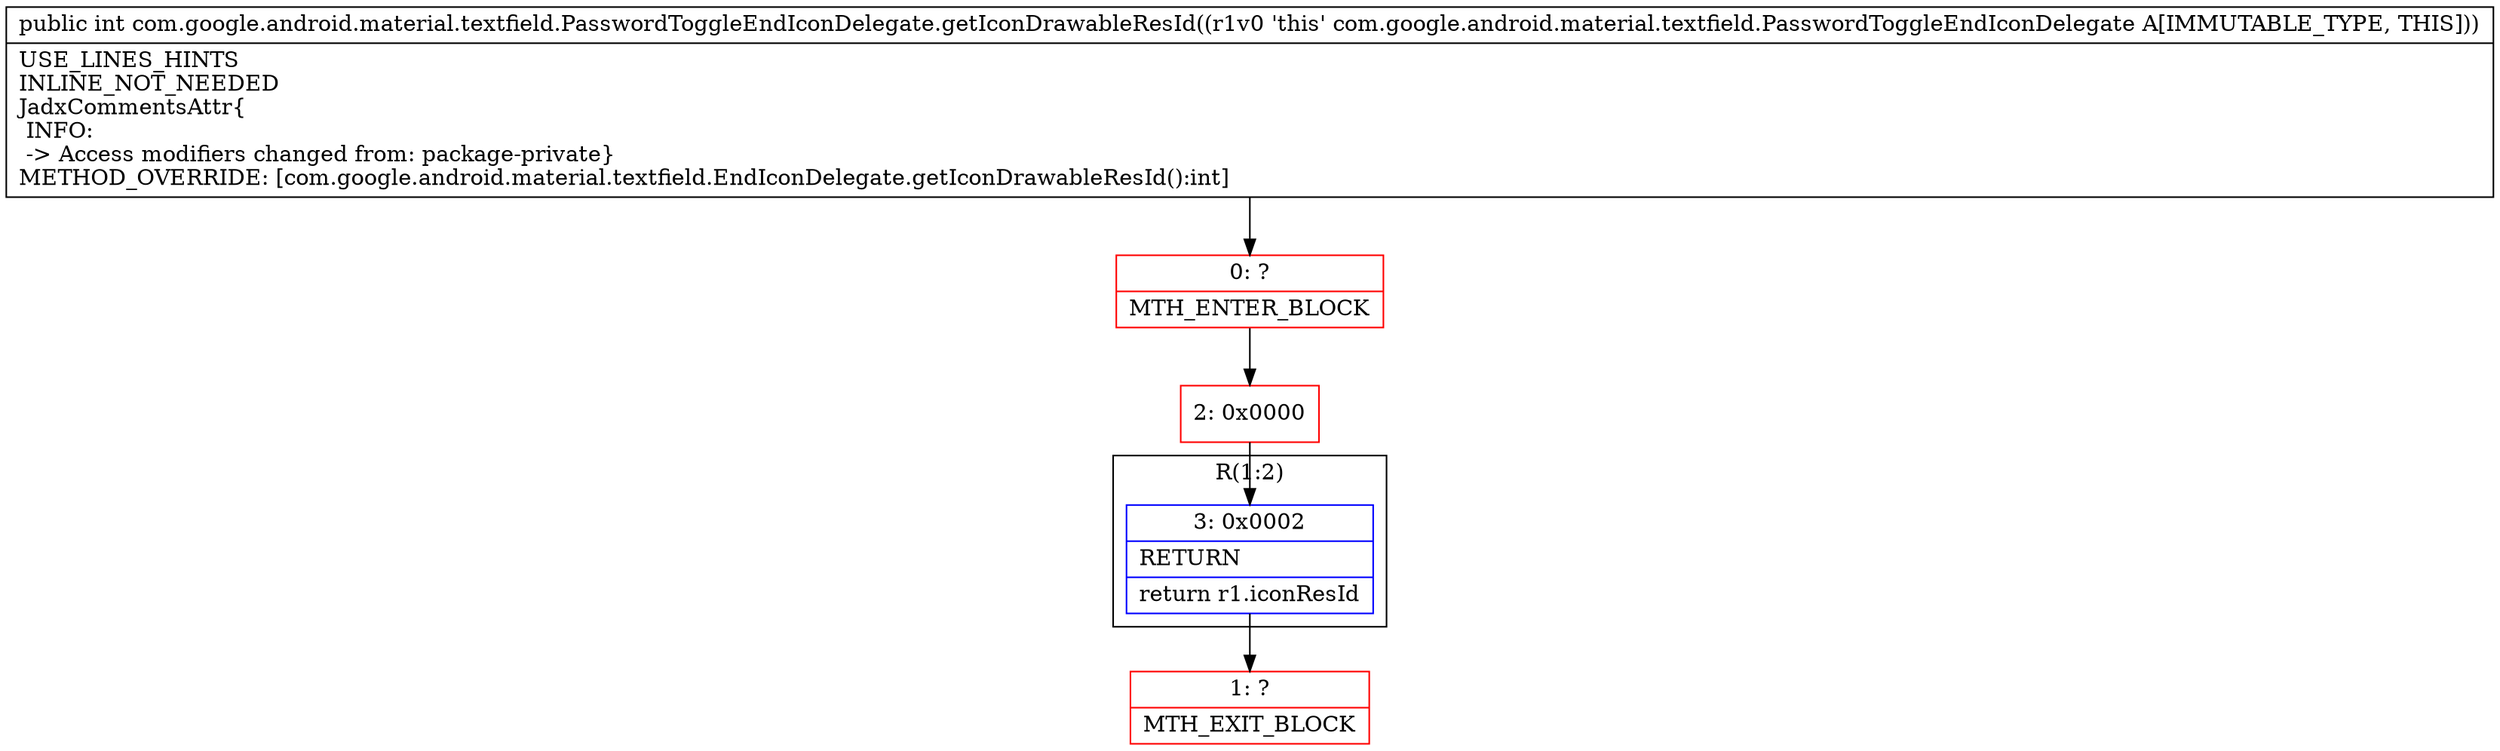 digraph "CFG forcom.google.android.material.textfield.PasswordToggleEndIconDelegate.getIconDrawableResId()I" {
subgraph cluster_Region_666627687 {
label = "R(1:2)";
node [shape=record,color=blue];
Node_3 [shape=record,label="{3\:\ 0x0002|RETURN\l|return r1.iconResId\l}"];
}
Node_0 [shape=record,color=red,label="{0\:\ ?|MTH_ENTER_BLOCK\l}"];
Node_2 [shape=record,color=red,label="{2\:\ 0x0000}"];
Node_1 [shape=record,color=red,label="{1\:\ ?|MTH_EXIT_BLOCK\l}"];
MethodNode[shape=record,label="{public int com.google.android.material.textfield.PasswordToggleEndIconDelegate.getIconDrawableResId((r1v0 'this' com.google.android.material.textfield.PasswordToggleEndIconDelegate A[IMMUTABLE_TYPE, THIS]))  | USE_LINES_HINTS\lINLINE_NOT_NEEDED\lJadxCommentsAttr\{\l INFO: \l \-\> Access modifiers changed from: package\-private\}\lMETHOD_OVERRIDE: [com.google.android.material.textfield.EndIconDelegate.getIconDrawableResId():int]\l}"];
MethodNode -> Node_0;Node_3 -> Node_1;
Node_0 -> Node_2;
Node_2 -> Node_3;
}

